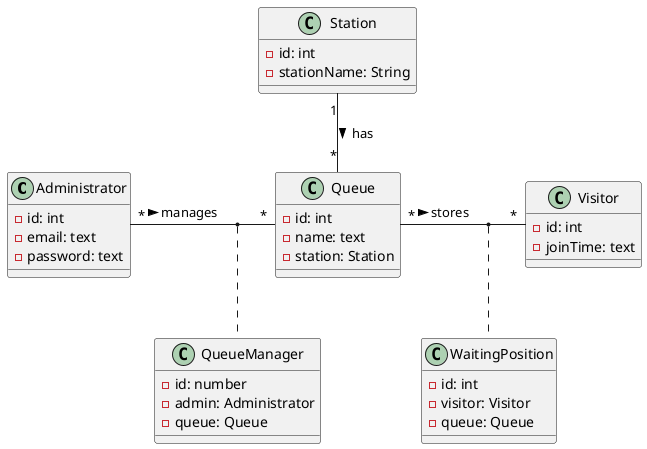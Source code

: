 @startuml

class Administrator {
    - id: int
    - email: text
    - password: text
}

class Station {
    - id: int
    - stationName: String
}

class QueueManager {
    - id: number
    - admin: Administrator
    - queue: Queue
}

class Queue {
    - id: int
    - name: text
    - station: Station
}

class WaitingPosition {
    - id: int
    - visitor: Visitor
    - queue: Queue
}

class Visitor {
    - id: int
    - joinTime: text
}

Administrator "*" - "*" Queue : > manages
(Administrator, Queue) .. QueueManager
Station "1" -- "*" Queue : > has
Queue "*" - "*" Visitor : > stores
(Queue, Visitor) .. WaitingPosition

@enduml